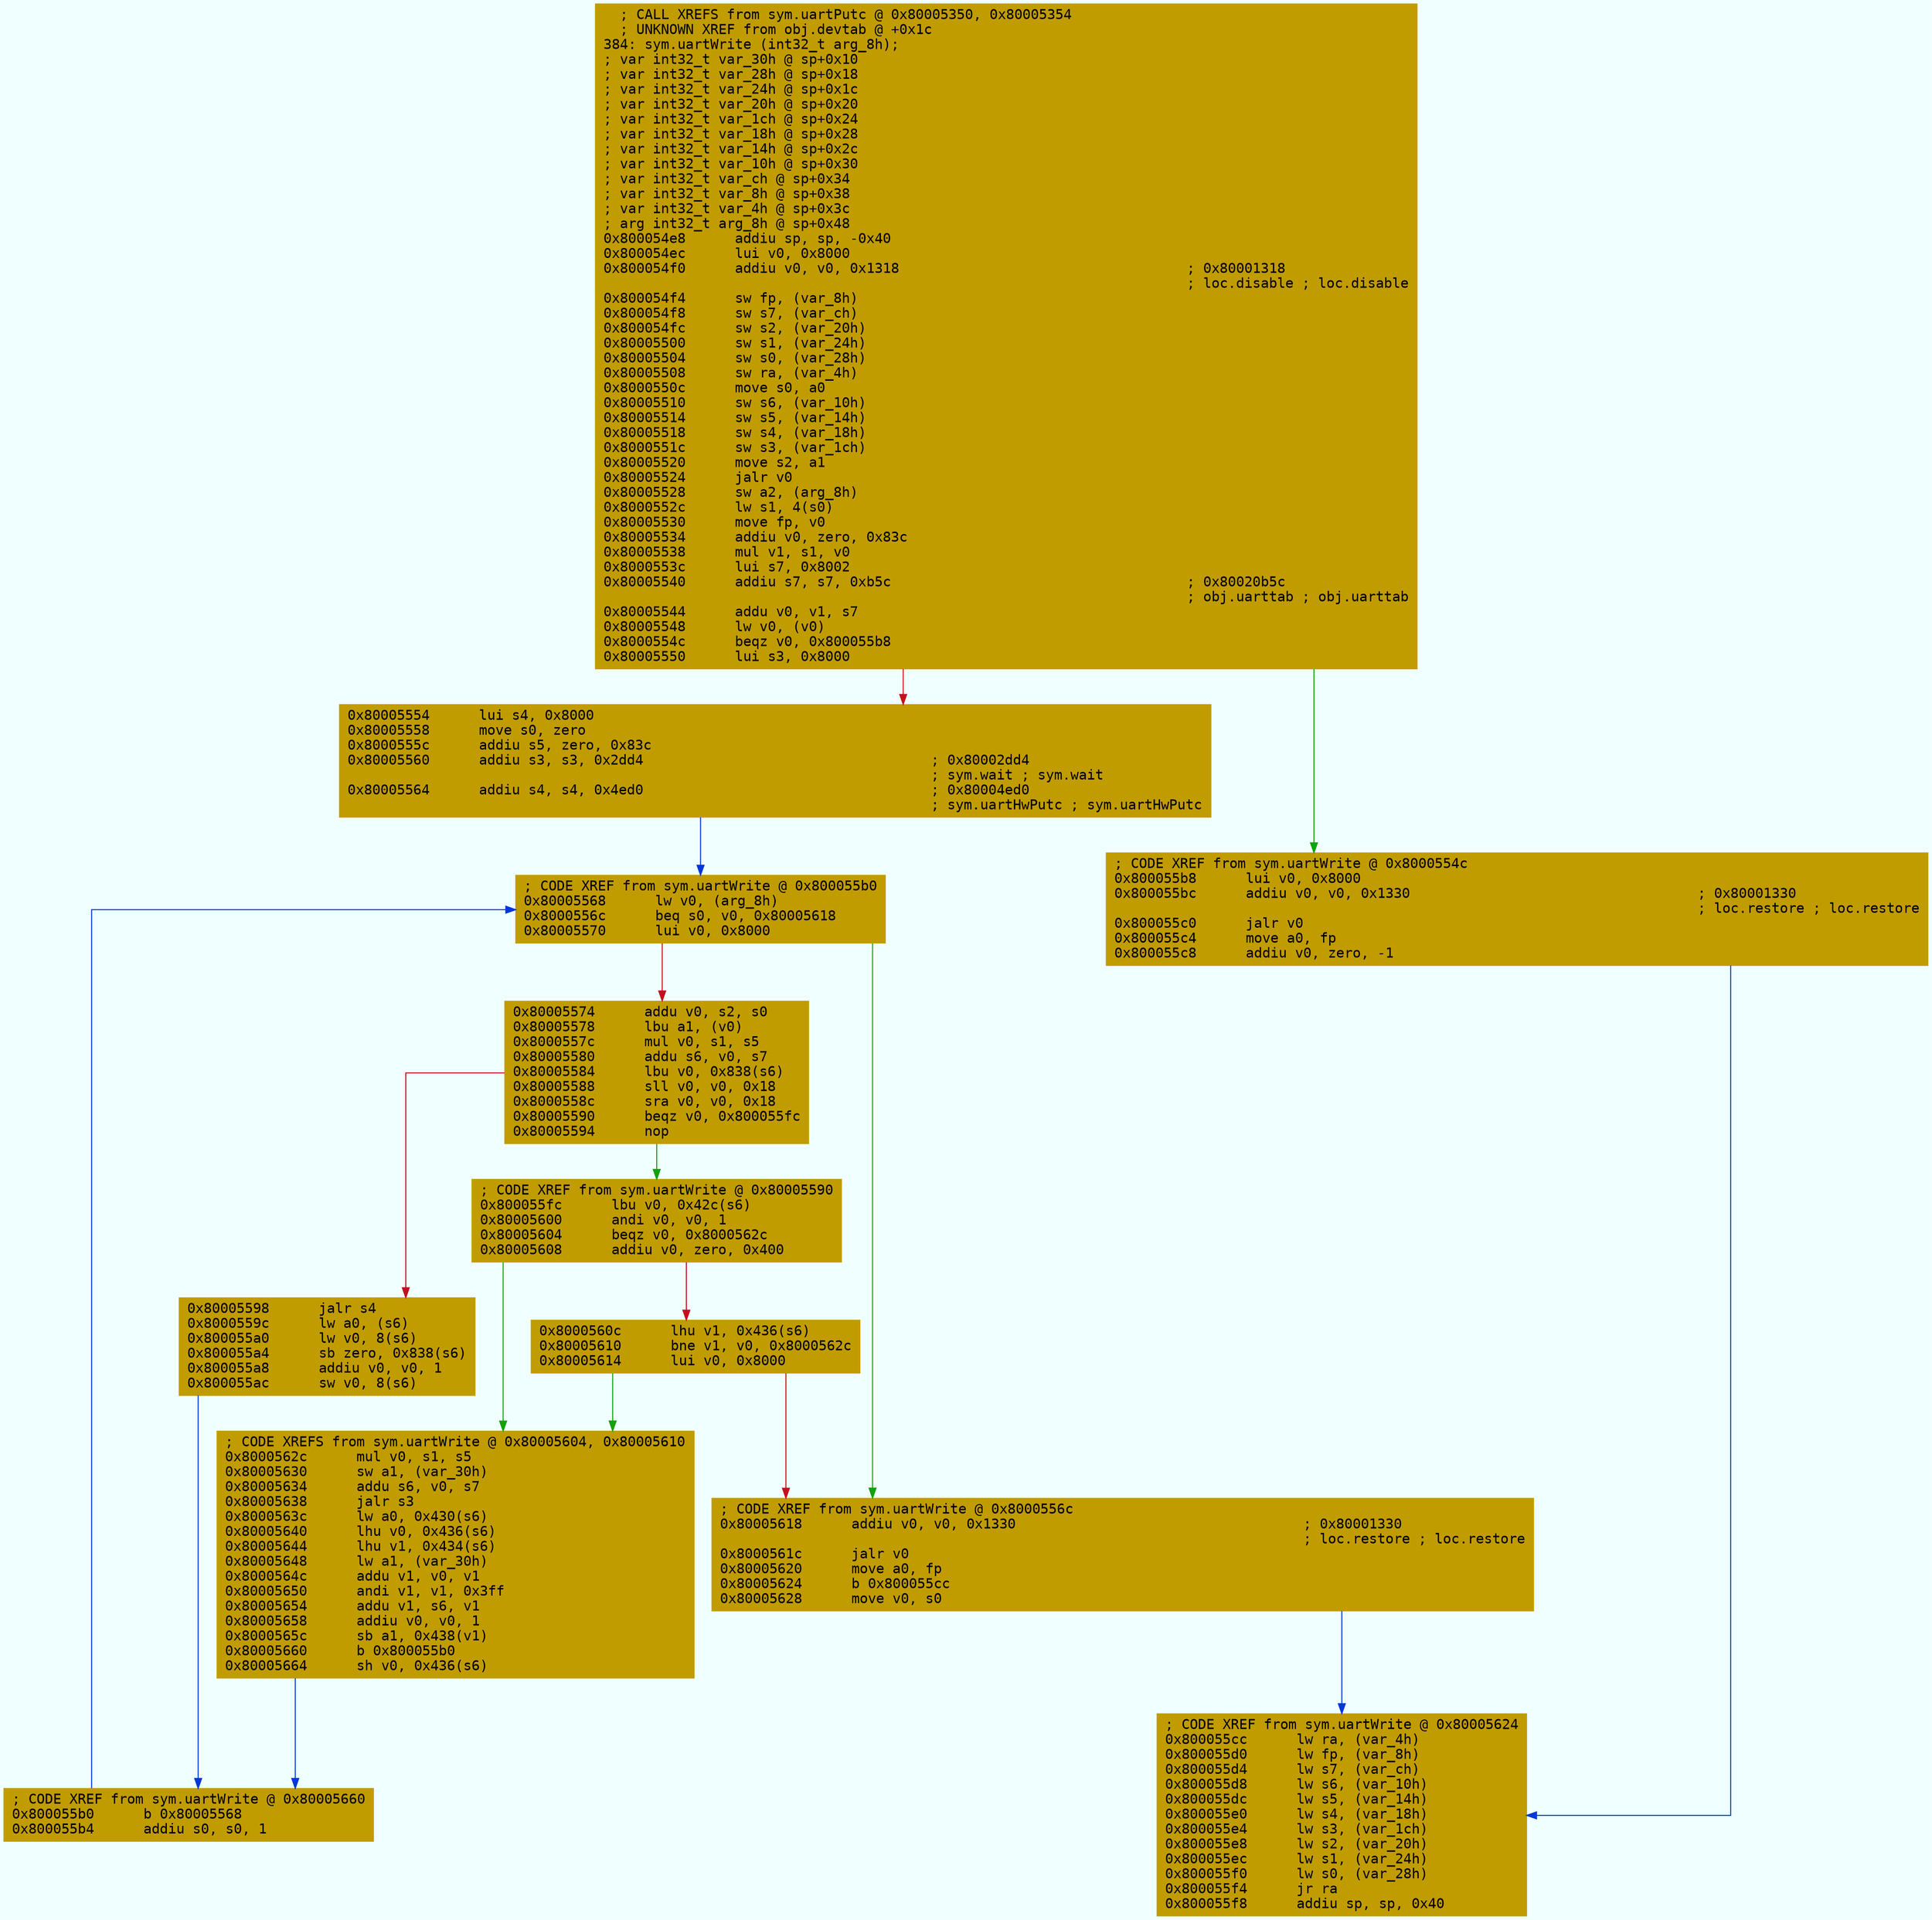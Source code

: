digraph code {
	graph [bgcolor=azure fontsize=8 fontname="Courier" splines="ortho"];
	node [fillcolor=gray style=filled shape=box];
	edge [arrowhead="normal"];
	"0x800054e8" [URL="sym.uartWrite/0x800054e8", fillcolor="#c19c00",color="#c19c00", fontname="Courier",label="  ; CALL XREFS from sym.uartPutc @ 0x80005350, 0x80005354\l  ; UNKNOWN XREF from obj.devtab @ +0x1c\l384: sym.uartWrite (int32_t arg_8h);\l; var int32_t var_30h @ sp+0x10\l; var int32_t var_28h @ sp+0x18\l; var int32_t var_24h @ sp+0x1c\l; var int32_t var_20h @ sp+0x20\l; var int32_t var_1ch @ sp+0x24\l; var int32_t var_18h @ sp+0x28\l; var int32_t var_14h @ sp+0x2c\l; var int32_t var_10h @ sp+0x30\l; var int32_t var_ch @ sp+0x34\l; var int32_t var_8h @ sp+0x38\l; var int32_t var_4h @ sp+0x3c\l; arg int32_t arg_8h @ sp+0x48\l0x800054e8      addiu sp, sp, -0x40\l0x800054ec      lui v0, 0x8000\l0x800054f0      addiu v0, v0, 0x1318                                   ; 0x80001318\l                                                                       ; loc.disable ; loc.disable\l0x800054f4      sw fp, (var_8h)\l0x800054f8      sw s7, (var_ch)\l0x800054fc      sw s2, (var_20h)\l0x80005500      sw s1, (var_24h)\l0x80005504      sw s0, (var_28h)\l0x80005508      sw ra, (var_4h)\l0x8000550c      move s0, a0\l0x80005510      sw s6, (var_10h)\l0x80005514      sw s5, (var_14h)\l0x80005518      sw s4, (var_18h)\l0x8000551c      sw s3, (var_1ch)\l0x80005520      move s2, a1\l0x80005524      jalr v0\l0x80005528      sw a2, (arg_8h)\l0x8000552c      lw s1, 4(s0)\l0x80005530      move fp, v0\l0x80005534      addiu v0, zero, 0x83c\l0x80005538      mul v1, s1, v0\l0x8000553c      lui s7, 0x8002\l0x80005540      addiu s7, s7, 0xb5c                                    ; 0x80020b5c\l                                                                       ; obj.uarttab ; obj.uarttab\l0x80005544      addu v0, v1, s7\l0x80005548      lw v0, (v0)\l0x8000554c      beqz v0, 0x800055b8\l0x80005550      lui s3, 0x8000\l"]
	"0x80005554" [URL="sym.uartWrite/0x80005554", fillcolor="#c19c00",color="#c19c00", fontname="Courier",label="0x80005554      lui s4, 0x8000\l0x80005558      move s0, zero\l0x8000555c      addiu s5, zero, 0x83c\l0x80005560      addiu s3, s3, 0x2dd4                                   ; 0x80002dd4\l                                                                       ; sym.wait ; sym.wait\l0x80005564      addiu s4, s4, 0x4ed0                                   ; 0x80004ed0\l                                                                       ; sym.uartHwPutc ; sym.uartHwPutc\l"]
	"0x80005568" [URL="sym.uartWrite/0x80005568", fillcolor="#c19c00",color="#c19c00", fontname="Courier",label="; CODE XREF from sym.uartWrite @ 0x800055b0\l0x80005568      lw v0, (arg_8h)\l0x8000556c      beq s0, v0, 0x80005618\l0x80005570      lui v0, 0x8000\l"]
	"0x80005574" [URL="sym.uartWrite/0x80005574", fillcolor="#c19c00",color="#c19c00", fontname="Courier",label="0x80005574      addu v0, s2, s0\l0x80005578      lbu a1, (v0)\l0x8000557c      mul v0, s1, s5\l0x80005580      addu s6, v0, s7\l0x80005584      lbu v0, 0x838(s6)\l0x80005588      sll v0, v0, 0x18\l0x8000558c      sra v0, v0, 0x18\l0x80005590      beqz v0, 0x800055fc\l0x80005594      nop\l"]
	"0x80005598" [URL="sym.uartWrite/0x80005598", fillcolor="#c19c00",color="#c19c00", fontname="Courier",label="0x80005598      jalr s4\l0x8000559c      lw a0, (s6)\l0x800055a0      lw v0, 8(s6)\l0x800055a4      sb zero, 0x838(s6)\l0x800055a8      addiu v0, v0, 1\l0x800055ac      sw v0, 8(s6)\l"]
	"0x800055b0" [URL="sym.uartWrite/0x800055b0", fillcolor="#c19c00",color="#c19c00", fontname="Courier",label="; CODE XREF from sym.uartWrite @ 0x80005660\l0x800055b0      b 0x80005568\l0x800055b4      addiu s0, s0, 1\l"]
	"0x800055b8" [URL="sym.uartWrite/0x800055b8", fillcolor="#c19c00",color="#c19c00", fontname="Courier",label="; CODE XREF from sym.uartWrite @ 0x8000554c\l0x800055b8      lui v0, 0x8000\l0x800055bc      addiu v0, v0, 0x1330                                   ; 0x80001330\l                                                                       ; loc.restore ; loc.restore\l0x800055c0      jalr v0\l0x800055c4      move a0, fp\l0x800055c8      addiu v0, zero, -1\l"]
	"0x800055cc" [URL="sym.uartWrite/0x800055cc", fillcolor="#c19c00",color="#c19c00", fontname="Courier",label="; CODE XREF from sym.uartWrite @ 0x80005624\l0x800055cc      lw ra, (var_4h)\l0x800055d0      lw fp, (var_8h)\l0x800055d4      lw s7, (var_ch)\l0x800055d8      lw s6, (var_10h)\l0x800055dc      lw s5, (var_14h)\l0x800055e0      lw s4, (var_18h)\l0x800055e4      lw s3, (var_1ch)\l0x800055e8      lw s2, (var_20h)\l0x800055ec      lw s1, (var_24h)\l0x800055f0      lw s0, (var_28h)\l0x800055f4      jr ra\l0x800055f8      addiu sp, sp, 0x40\l"]
	"0x800055fc" [URL="sym.uartWrite/0x800055fc", fillcolor="#c19c00",color="#c19c00", fontname="Courier",label="; CODE XREF from sym.uartWrite @ 0x80005590\l0x800055fc      lbu v0, 0x42c(s6)\l0x80005600      andi v0, v0, 1\l0x80005604      beqz v0, 0x8000562c\l0x80005608      addiu v0, zero, 0x400\l"]
	"0x8000560c" [URL="sym.uartWrite/0x8000560c", fillcolor="#c19c00",color="#c19c00", fontname="Courier",label="0x8000560c      lhu v1, 0x436(s6)\l0x80005610      bne v1, v0, 0x8000562c\l0x80005614      lui v0, 0x8000\l"]
	"0x80005618" [URL="sym.uartWrite/0x80005618", fillcolor="#c19c00",color="#c19c00", fontname="Courier",label="; CODE XREF from sym.uartWrite @ 0x8000556c\l0x80005618      addiu v0, v0, 0x1330                                   ; 0x80001330\l                                                                       ; loc.restore ; loc.restore\l0x8000561c      jalr v0\l0x80005620      move a0, fp\l0x80005624      b 0x800055cc\l0x80005628      move v0, s0\l"]
	"0x8000562c" [URL="sym.uartWrite/0x8000562c", fillcolor="#c19c00",color="#c19c00", fontname="Courier",label="; CODE XREFS from sym.uartWrite @ 0x80005604, 0x80005610\l0x8000562c      mul v0, s1, s5\l0x80005630      sw a1, (var_30h)\l0x80005634      addu s6, v0, s7\l0x80005638      jalr s3\l0x8000563c      lw a0, 0x430(s6)\l0x80005640      lhu v0, 0x436(s6)\l0x80005644      lhu v1, 0x434(s6)\l0x80005648      lw a1, (var_30h)\l0x8000564c      addu v1, v0, v1\l0x80005650      andi v1, v1, 0x3ff\l0x80005654      addu v1, s6, v1\l0x80005658      addiu v0, v0, 1\l0x8000565c      sb a1, 0x438(v1)\l0x80005660      b 0x800055b0\l0x80005664      sh v0, 0x436(s6)\l"]
        "0x800054e8" -> "0x800055b8" [color="#13a10e"];
        "0x800054e8" -> "0x80005554" [color="#c50f1f"];
        "0x80005554" -> "0x80005568" [color="#0037da"];
        "0x80005568" -> "0x80005618" [color="#13a10e"];
        "0x80005568" -> "0x80005574" [color="#c50f1f"];
        "0x80005574" -> "0x800055fc" [color="#13a10e"];
        "0x80005574" -> "0x80005598" [color="#c50f1f"];
        "0x80005598" -> "0x800055b0" [color="#0037da"];
        "0x800055b0" -> "0x80005568" [color="#0037da"];
        "0x800055b8" -> "0x800055cc" [color="#0037da"];
        "0x800055fc" -> "0x8000562c" [color="#13a10e"];
        "0x800055fc" -> "0x8000560c" [color="#c50f1f"];
        "0x8000560c" -> "0x8000562c" [color="#13a10e"];
        "0x8000560c" -> "0x80005618" [color="#c50f1f"];
        "0x80005618" -> "0x800055cc" [color="#0037da"];
        "0x8000562c" -> "0x800055b0" [color="#0037da"];
}
